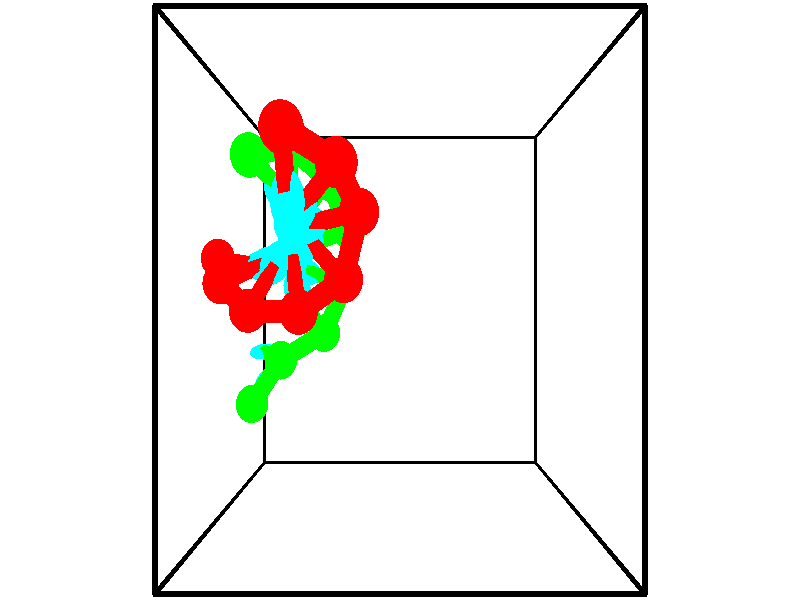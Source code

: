 // switches for output
#declare DRAW_BASES = 1; // possible values are 0, 1; only relevant for DNA ribbons
#declare DRAW_BASES_TYPE = 3; // possible values are 1, 2, 3; only relevant for DNA ribbons
#declare DRAW_FOG = 0; // set to 1 to enable fog

#include "colors.inc"

#include "transforms.inc"
background { rgb <1, 1, 1>}

#default {
   normal{
       ripples 0.25
       frequency 0.20
       turbulence 0.2
       lambda 5
   }
	finish {
		phong 0.1
		phong_size 40.
	}
}

// original window dimensions: 1024x640


// camera settings

camera {
	sky <-0, 1, 0>
	up <-0, 1, 0>
	right 1.6 * <1, 0, 0>
	location <2.5, 2.5, 11.1562>
	look_at <2.5, 2.5, 2.5>
	direction <0, 0, -8.6562>
	angle 67.0682
}


# declare cpy_camera_pos = <2.5, 2.5, 11.1562>;
# if (DRAW_FOG = 1)
fog {
	fog_type 2
	up vnormalize(cpy_camera_pos)
	color rgbt<1,1,1,0.3>
	distance 1e-5
	fog_alt 3e-3
	fog_offset 4
}
# end


// LIGHTS

# declare lum = 6;
global_settings {
	ambient_light rgb lum * <0.05, 0.05, 0.05>
	max_trace_level 15
}# declare cpy_direct_light_amount = 0.25;
light_source
{	1000 * <-1, -1, 1>,
	rgb lum * cpy_direct_light_amount
	parallel
}

light_source
{	1000 * <1, 1, -1>,
	rgb lum * cpy_direct_light_amount
	parallel
}

// strand 0

// nucleotide -1

// particle -1
sphere {
	<1.174445, 4.106861, 4.421774> 0.250000
	pigment { color rgbt <1,0,0,0> }
	no_shadow
}
cylinder {
	<1.220078, 3.711472, 4.461586>,  <1.247457, 3.474238, 4.485473>, 0.100000
	pigment { color rgbt <1,0,0,0> }
	no_shadow
}
cylinder {
	<1.220078, 3.711472, 4.461586>,  <1.174445, 4.106861, 4.421774>, 0.100000
	pigment { color rgbt <1,0,0,0> }
	no_shadow
}

// particle -1
sphere {
	<1.220078, 3.711472, 4.461586> 0.100000
	pigment { color rgbt <1,0,0,0> }
	no_shadow
}
sphere {
	0, 1
	scale<0.080000,0.200000,0.300000>
	matrix <0.204028, -0.074737, -0.976108,
		0.972295, 0.131663, 0.193150,
		0.114082, -0.988473, 0.099529,
		1.254302, 3.414930, 4.491445>
	pigment { color rgbt <0,1,1,0> }
	no_shadow
}
cylinder {
	<1.757762, 3.835560, 4.134773>,  <1.174445, 4.106861, 4.421774>, 0.130000
	pigment { color rgbt <1,0,0,0> }
	no_shadow
}

// nucleotide -1

// particle -1
sphere {
	<1.757762, 3.835560, 4.134773> 0.250000
	pigment { color rgbt <1,0,0,0> }
	no_shadow
}
cylinder {
	<1.483078, 3.545349, 4.116707>,  <1.318268, 3.371222, 4.105867>, 0.100000
	pigment { color rgbt <1,0,0,0> }
	no_shadow
}
cylinder {
	<1.483078, 3.545349, 4.116707>,  <1.757762, 3.835560, 4.134773>, 0.100000
	pigment { color rgbt <1,0,0,0> }
	no_shadow
}

// particle -1
sphere {
	<1.483078, 3.545349, 4.116707> 0.100000
	pigment { color rgbt <1,0,0,0> }
	no_shadow
}
sphere {
	0, 1
	scale<0.080000,0.200000,0.300000>
	matrix <0.077383, -0.011180, -0.996939,
		0.722802, -0.688102, 0.063821,
		-0.686709, -0.725528, -0.045166,
		1.277065, 3.327691, 4.103157>
	pigment { color rgbt <0,1,1,0> }
	no_shadow
}
cylinder {
	<1.990019, 3.413106, 3.641182>,  <1.757762, 3.835560, 4.134773>, 0.130000
	pigment { color rgbt <1,0,0,0> }
	no_shadow
}

// nucleotide -1

// particle -1
sphere {
	<1.990019, 3.413106, 3.641182> 0.250000
	pigment { color rgbt <1,0,0,0> }
	no_shadow
}
cylinder {
	<1.601009, 3.328636, 3.680374>,  <1.367603, 3.277954, 3.703889>, 0.100000
	pigment { color rgbt <1,0,0,0> }
	no_shadow
}
cylinder {
	<1.601009, 3.328636, 3.680374>,  <1.990019, 3.413106, 3.641182>, 0.100000
	pigment { color rgbt <1,0,0,0> }
	no_shadow
}

// particle -1
sphere {
	<1.601009, 3.328636, 3.680374> 0.100000
	pigment { color rgbt <1,0,0,0> }
	no_shadow
}
sphere {
	0, 1
	scale<0.080000,0.200000,0.300000>
	matrix <-0.077122, -0.104860, -0.991492,
		0.219653, -0.971807, 0.085693,
		-0.972525, -0.211175, 0.097980,
		1.309252, 3.265284, 3.709768>
	pigment { color rgbt <0,1,1,0> }
	no_shadow
}
cylinder {
	<1.773520, 2.716586, 3.385443>,  <1.990019, 3.413106, 3.641182>, 0.130000
	pigment { color rgbt <1,0,0,0> }
	no_shadow
}

// nucleotide -1

// particle -1
sphere {
	<1.773520, 2.716586, 3.385443> 0.250000
	pigment { color rgbt <1,0,0,0> }
	no_shadow
}
cylinder {
	<1.481884, 2.989388, 3.362480>,  <1.306902, 3.153069, 3.348702>, 0.100000
	pigment { color rgbt <1,0,0,0> }
	no_shadow
}
cylinder {
	<1.481884, 2.989388, 3.362480>,  <1.773520, 2.716586, 3.385443>, 0.100000
	pigment { color rgbt <1,0,0,0> }
	no_shadow
}

// particle -1
sphere {
	<1.481884, 2.989388, 3.362480> 0.100000
	pigment { color rgbt <1,0,0,0> }
	no_shadow
}
sphere {
	0, 1
	scale<0.080000,0.200000,0.300000>
	matrix <-0.209799, -0.302547, -0.929758,
		-0.651468, -0.665834, 0.363668,
		-0.729091, 0.682005, -0.057408,
		1.263157, 3.193989, 3.345258>
	pigment { color rgbt <0,1,1,0> }
	no_shadow
}
cylinder {
	<1.164375, 2.368227, 3.206557>,  <1.773520, 2.716586, 3.385443>, 0.130000
	pigment { color rgbt <1,0,0,0> }
	no_shadow
}

// nucleotide -1

// particle -1
sphere {
	<1.164375, 2.368227, 3.206557> 0.250000
	pigment { color rgbt <1,0,0,0> }
	no_shadow
}
cylinder {
	<1.095604, 2.749031, 3.105270>,  <1.054341, 2.977513, 3.044498>, 0.100000
	pigment { color rgbt <1,0,0,0> }
	no_shadow
}
cylinder {
	<1.095604, 2.749031, 3.105270>,  <1.164375, 2.368227, 3.206557>, 0.100000
	pigment { color rgbt <1,0,0,0> }
	no_shadow
}

// particle -1
sphere {
	<1.095604, 2.749031, 3.105270> 0.100000
	pigment { color rgbt <1,0,0,0> }
	no_shadow
}
sphere {
	0, 1
	scale<0.080000,0.200000,0.300000>
	matrix <-0.290114, -0.294575, -0.910527,
		-0.941422, -0.083083, 0.326836,
		-0.171927, 0.952010, -0.253216,
		1.044026, 3.034634, 3.029305>
	pigment { color rgbt <0,1,1,0> }
	no_shadow
}
cylinder {
	<0.425109, 2.377625, 2.918328>,  <1.164375, 2.368227, 3.206557>, 0.130000
	pigment { color rgbt <1,0,0,0> }
	no_shadow
}

// nucleotide -1

// particle -1
sphere {
	<0.425109, 2.377625, 2.918328> 0.250000
	pigment { color rgbt <1,0,0,0> }
	no_shadow
}
cylinder {
	<0.622902, 2.700760, 2.790024>,  <0.741578, 2.894641, 2.713042>, 0.100000
	pigment { color rgbt <1,0,0,0> }
	no_shadow
}
cylinder {
	<0.622902, 2.700760, 2.790024>,  <0.425109, 2.377625, 2.918328>, 0.100000
	pigment { color rgbt <1,0,0,0> }
	no_shadow
}

// particle -1
sphere {
	<0.622902, 2.700760, 2.790024> 0.100000
	pigment { color rgbt <1,0,0,0> }
	no_shadow
}
sphere {
	0, 1
	scale<0.080000,0.200000,0.300000>
	matrix <-0.281099, -0.200572, -0.938485,
		-0.822478, 0.554230, 0.127903,
		0.494483, 0.807837, -0.320759,
		0.771247, 2.943111, 2.693796>
	pigment { color rgbt <0,1,1,0> }
	no_shadow
}
cylinder {
	<-0.060841, 2.698272, 2.528791>,  <0.425109, 2.377625, 2.918328>, 0.130000
	pigment { color rgbt <1,0,0,0> }
	no_shadow
}

// nucleotide -1

// particle -1
sphere {
	<-0.060841, 2.698272, 2.528791> 0.250000
	pigment { color rgbt <1,0,0,0> }
	no_shadow
}
cylinder {
	<0.287910, 2.845108, 2.399132>,  <0.497161, 2.933209, 2.321336>, 0.100000
	pigment { color rgbt <1,0,0,0> }
	no_shadow
}
cylinder {
	<0.287910, 2.845108, 2.399132>,  <-0.060841, 2.698272, 2.528791>, 0.100000
	pigment { color rgbt <1,0,0,0> }
	no_shadow
}

// particle -1
sphere {
	<0.287910, 2.845108, 2.399132> 0.100000
	pigment { color rgbt <1,0,0,0> }
	no_shadow
}
sphere {
	0, 1
	scale<0.080000,0.200000,0.300000>
	matrix <-0.218180, -0.301417, -0.928195,
		-0.438434, 0.879996, -0.182707,
		0.871879, 0.367089, -0.324149,
		0.549474, 2.955235, 2.301887>
	pigment { color rgbt <0,1,1,0> }
	no_shadow
}
cylinder {
	<-0.276397, 3.026749, 1.941769>,  <-0.060841, 2.698272, 2.528791>, 0.130000
	pigment { color rgbt <1,0,0,0> }
	no_shadow
}

// nucleotide -1

// particle -1
sphere {
	<-0.276397, 3.026749, 1.941769> 0.250000
	pigment { color rgbt <1,0,0,0> }
	no_shadow
}
cylinder {
	<0.116627, 2.970100, 1.893570>,  <0.352441, 2.936111, 1.864650>, 0.100000
	pigment { color rgbt <1,0,0,0> }
	no_shadow
}
cylinder {
	<0.116627, 2.970100, 1.893570>,  <-0.276397, 3.026749, 1.941769>, 0.100000
	pigment { color rgbt <1,0,0,0> }
	no_shadow
}

// particle -1
sphere {
	<0.116627, 2.970100, 1.893570> 0.100000
	pigment { color rgbt <1,0,0,0> }
	no_shadow
}
sphere {
	0, 1
	scale<0.080000,0.200000,0.300000>
	matrix <-0.137533, -0.117365, -0.983519,
		0.125145, 0.982939, -0.134796,
		0.982560, -0.141622, -0.120498,
		0.411395, 2.927614, 1.857420>
	pigment { color rgbt <0,1,1,0> }
	no_shadow
}
// strand 1

// nucleotide -1

// particle -1
sphere {
	<0.165780, 1.134566, 1.623233> 0.250000
	pigment { color rgbt <0,1,0,0> }
	no_shadow
}
cylinder {
	<0.225655, 1.300690, 1.264320>,  <0.261579, 1.400364, 1.048973>, 0.100000
	pigment { color rgbt <0,1,0,0> }
	no_shadow
}
cylinder {
	<0.225655, 1.300690, 1.264320>,  <0.165780, 1.134566, 1.623233>, 0.100000
	pigment { color rgbt <0,1,0,0> }
	no_shadow
}

// particle -1
sphere {
	<0.225655, 1.300690, 1.264320> 0.100000
	pigment { color rgbt <0,1,0,0> }
	no_shadow
}
sphere {
	0, 1
	scale<0.080000,0.200000,0.300000>
	matrix <-0.327892, 0.877000, 0.351224,
		0.932781, 0.241638, 0.267450,
		0.149685, 0.415310, -0.897280,
		0.270560, 1.425283, 0.995136>
	pigment { color rgbt <0,1,1,0> }
	no_shadow
}
cylinder {
	<0.638313, 1.715899, 1.722249>,  <0.165780, 1.134566, 1.623233>, 0.130000
	pigment { color rgbt <0,1,0,0> }
	no_shadow
}

// nucleotide -1

// particle -1
sphere {
	<0.638313, 1.715899, 1.722249> 0.250000
	pigment { color rgbt <0,1,0,0> }
	no_shadow
}
cylinder {
	<0.407958, 1.758102, 1.397972>,  <0.269745, 1.783425, 1.203406>, 0.100000
	pigment { color rgbt <0,1,0,0> }
	no_shadow
}
cylinder {
	<0.407958, 1.758102, 1.397972>,  <0.638313, 1.715899, 1.722249>, 0.100000
	pigment { color rgbt <0,1,0,0> }
	no_shadow
}

// particle -1
sphere {
	<0.407958, 1.758102, 1.397972> 0.100000
	pigment { color rgbt <0,1,0,0> }
	no_shadow
}
sphere {
	0, 1
	scale<0.080000,0.200000,0.300000>
	matrix <-0.159212, 0.958176, 0.237802,
		0.801877, 0.266019, -0.535003,
		-0.575887, 0.105509, -0.810693,
		0.235192, 1.789755, 1.154764>
	pigment { color rgbt <0,1,1,0> }
	no_shadow
}
cylinder {
	<1.291971, 2.060318, 1.511233>,  <0.638313, 1.715899, 1.722249>, 0.130000
	pigment { color rgbt <0,1,0,0> }
	no_shadow
}

// nucleotide -1

// particle -1
sphere {
	<1.291971, 2.060318, 1.511233> 0.250000
	pigment { color rgbt <0,1,0,0> }
	no_shadow
}
cylinder {
	<1.045533, 2.370010, 1.453278>,  <0.897671, 2.555826, 1.418504>, 0.100000
	pigment { color rgbt <0,1,0,0> }
	no_shadow
}
cylinder {
	<1.045533, 2.370010, 1.453278>,  <1.291971, 2.060318, 1.511233>, 0.100000
	pigment { color rgbt <0,1,0,0> }
	no_shadow
}

// particle -1
sphere {
	<1.045533, 2.370010, 1.453278> 0.100000
	pigment { color rgbt <0,1,0,0> }
	no_shadow
}
sphere {
	0, 1
	scale<0.080000,0.200000,0.300000>
	matrix <0.116264, 0.271318, 0.955442,
		0.779045, 0.571797, -0.257172,
		-0.616094, 0.774232, -0.144890,
		0.860705, 2.602280, 1.409811>
	pigment { color rgbt <0,1,1,0> }
	no_shadow
}
cylinder {
	<1.656152, 2.737335, 1.664177>,  <1.291971, 2.060318, 1.511233>, 0.130000
	pigment { color rgbt <0,1,0,0> }
	no_shadow
}

// nucleotide -1

// particle -1
sphere {
	<1.656152, 2.737335, 1.664177> 0.250000
	pigment { color rgbt <0,1,0,0> }
	no_shadow
}
cylinder {
	<1.267710, 2.815826, 1.718506>,  <1.034644, 2.862921, 1.751103>, 0.100000
	pigment { color rgbt <0,1,0,0> }
	no_shadow
}
cylinder {
	<1.267710, 2.815826, 1.718506>,  <1.656152, 2.737335, 1.664177>, 0.100000
	pigment { color rgbt <0,1,0,0> }
	no_shadow
}

// particle -1
sphere {
	<1.267710, 2.815826, 1.718506> 0.100000
	pigment { color rgbt <0,1,0,0> }
	no_shadow
}
sphere {
	0, 1
	scale<0.080000,0.200000,0.300000>
	matrix <0.211956, 0.447631, 0.868735,
		0.109673, 0.872422, -0.476289,
		-0.971106, 0.196229, 0.135822,
		0.976378, 2.874695, 1.759252>
	pigment { color rgbt <0,1,1,0> }
	no_shadow
}
cylinder {
	<1.727409, 3.388443, 1.986439>,  <1.656152, 2.737335, 1.664177>, 0.130000
	pigment { color rgbt <0,1,0,0> }
	no_shadow
}

// nucleotide -1

// particle -1
sphere {
	<1.727409, 3.388443, 1.986439> 0.250000
	pigment { color rgbt <0,1,0,0> }
	no_shadow
}
cylinder {
	<1.360085, 3.256821, 2.074463>,  <1.139690, 3.177848, 2.127277>, 0.100000
	pigment { color rgbt <0,1,0,0> }
	no_shadow
}
cylinder {
	<1.360085, 3.256821, 2.074463>,  <1.727409, 3.388443, 1.986439>, 0.100000
	pigment { color rgbt <0,1,0,0> }
	no_shadow
}

// particle -1
sphere {
	<1.360085, 3.256821, 2.074463> 0.100000
	pigment { color rgbt <0,1,0,0> }
	no_shadow
}
sphere {
	0, 1
	scale<0.080000,0.200000,0.300000>
	matrix <0.061305, 0.430984, 0.900275,
		-0.391082, 0.840224, -0.375605,
		-0.918312, -0.329055, 0.220059,
		1.084591, 3.158104, 2.140481>
	pigment { color rgbt <0,1,1,0> }
	no_shadow
}
cylinder {
	<1.437398, 3.972037, 2.238892>,  <1.727409, 3.388443, 1.986439>, 0.130000
	pigment { color rgbt <0,1,0,0> }
	no_shadow
}

// nucleotide -1

// particle -1
sphere {
	<1.437398, 3.972037, 2.238892> 0.250000
	pigment { color rgbt <0,1,0,0> }
	no_shadow
}
cylinder {
	<1.209470, 3.674973, 2.379608>,  <1.072713, 3.496734, 2.464038>, 0.100000
	pigment { color rgbt <0,1,0,0> }
	no_shadow
}
cylinder {
	<1.209470, 3.674973, 2.379608>,  <1.437398, 3.972037, 2.238892>, 0.100000
	pigment { color rgbt <0,1,0,0> }
	no_shadow
}

// particle -1
sphere {
	<1.209470, 3.674973, 2.379608> 0.100000
	pigment { color rgbt <0,1,0,0> }
	no_shadow
}
sphere {
	0, 1
	scale<0.080000,0.200000,0.300000>
	matrix <-0.099845, 0.487488, 0.867402,
		-0.815680, 0.459140, -0.351932,
		-0.569822, -0.742661, 0.351791,
		1.038523, 3.452174, 2.485146>
	pigment { color rgbt <0,1,1,0> }
	no_shadow
}
cylinder {
	<0.952320, 4.313114, 2.624531>,  <1.437398, 3.972037, 2.238892>, 0.130000
	pigment { color rgbt <0,1,0,0> }
	no_shadow
}

// nucleotide -1

// particle -1
sphere {
	<0.952320, 4.313114, 2.624531> 0.250000
	pigment { color rgbt <0,1,0,0> }
	no_shadow
}
cylinder {
	<0.977749, 3.931717, 2.742386>,  <0.993006, 3.702879, 2.813099>, 0.100000
	pigment { color rgbt <0,1,0,0> }
	no_shadow
}
cylinder {
	<0.977749, 3.931717, 2.742386>,  <0.952320, 4.313114, 2.624531>, 0.100000
	pigment { color rgbt <0,1,0,0> }
	no_shadow
}

// particle -1
sphere {
	<0.977749, 3.931717, 2.742386> 0.100000
	pigment { color rgbt <0,1,0,0> }
	no_shadow
}
sphere {
	0, 1
	scale<0.080000,0.200000,0.300000>
	matrix <-0.247916, 0.270891, 0.930138,
		-0.966694, -0.132175, -0.219165,
		0.063571, -0.953493, 0.294636,
		0.996820, 3.645669, 2.830777>
	pigment { color rgbt <0,1,1,0> }
	no_shadow
}
cylinder {
	<0.465961, 4.126976, 3.023228>,  <0.952320, 4.313114, 2.624531>, 0.130000
	pigment { color rgbt <0,1,0,0> }
	no_shadow
}

// nucleotide -1

// particle -1
sphere {
	<0.465961, 4.126976, 3.023228> 0.250000
	pigment { color rgbt <0,1,0,0> }
	no_shadow
}
cylinder {
	<0.747352, 3.871414, 3.147758>,  <0.916186, 3.718077, 3.222477>, 0.100000
	pigment { color rgbt <0,1,0,0> }
	no_shadow
}
cylinder {
	<0.747352, 3.871414, 3.147758>,  <0.465961, 4.126976, 3.023228>, 0.100000
	pigment { color rgbt <0,1,0,0> }
	no_shadow
}

// particle -1
sphere {
	<0.747352, 3.871414, 3.147758> 0.100000
	pigment { color rgbt <0,1,0,0> }
	no_shadow
}
sphere {
	0, 1
	scale<0.080000,0.200000,0.300000>
	matrix <-0.100270, 0.344443, 0.933437,
		-0.703610, -0.687867, 0.178244,
		0.703476, -0.638903, 0.311326,
		0.958395, 3.679743, 3.241156>
	pigment { color rgbt <0,1,1,0> }
	no_shadow
}
// box output
cylinder {
	<0.000000, 0.000000, 0.000000>,  <5.000000, 0.000000, 0.000000>, 0.025000
	pigment { color rgbt <0,0,0,0> }
	no_shadow
}
cylinder {
	<0.000000, 0.000000, 0.000000>,  <0.000000, 5.000000, 0.000000>, 0.025000
	pigment { color rgbt <0,0,0,0> }
	no_shadow
}
cylinder {
	<0.000000, 0.000000, 0.000000>,  <0.000000, 0.000000, 5.000000>, 0.025000
	pigment { color rgbt <0,0,0,0> }
	no_shadow
}
cylinder {
	<5.000000, 5.000000, 5.000000>,  <0.000000, 5.000000, 5.000000>, 0.025000
	pigment { color rgbt <0,0,0,0> }
	no_shadow
}
cylinder {
	<5.000000, 5.000000, 5.000000>,  <5.000000, 0.000000, 5.000000>, 0.025000
	pigment { color rgbt <0,0,0,0> }
	no_shadow
}
cylinder {
	<5.000000, 5.000000, 5.000000>,  <5.000000, 5.000000, 0.000000>, 0.025000
	pigment { color rgbt <0,0,0,0> }
	no_shadow
}
cylinder {
	<0.000000, 0.000000, 5.000000>,  <0.000000, 5.000000, 5.000000>, 0.025000
	pigment { color rgbt <0,0,0,0> }
	no_shadow
}
cylinder {
	<0.000000, 0.000000, 5.000000>,  <5.000000, 0.000000, 5.000000>, 0.025000
	pigment { color rgbt <0,0,0,0> }
	no_shadow
}
cylinder {
	<5.000000, 5.000000, 0.000000>,  <0.000000, 5.000000, 0.000000>, 0.025000
	pigment { color rgbt <0,0,0,0> }
	no_shadow
}
cylinder {
	<5.000000, 5.000000, 0.000000>,  <5.000000, 0.000000, 0.000000>, 0.025000
	pigment { color rgbt <0,0,0,0> }
	no_shadow
}
cylinder {
	<5.000000, 0.000000, 5.000000>,  <5.000000, 0.000000, 0.000000>, 0.025000
	pigment { color rgbt <0,0,0,0> }
	no_shadow
}
cylinder {
	<0.000000, 5.000000, 0.000000>,  <0.000000, 5.000000, 5.000000>, 0.025000
	pigment { color rgbt <0,0,0,0> }
	no_shadow
}
// end of box output
